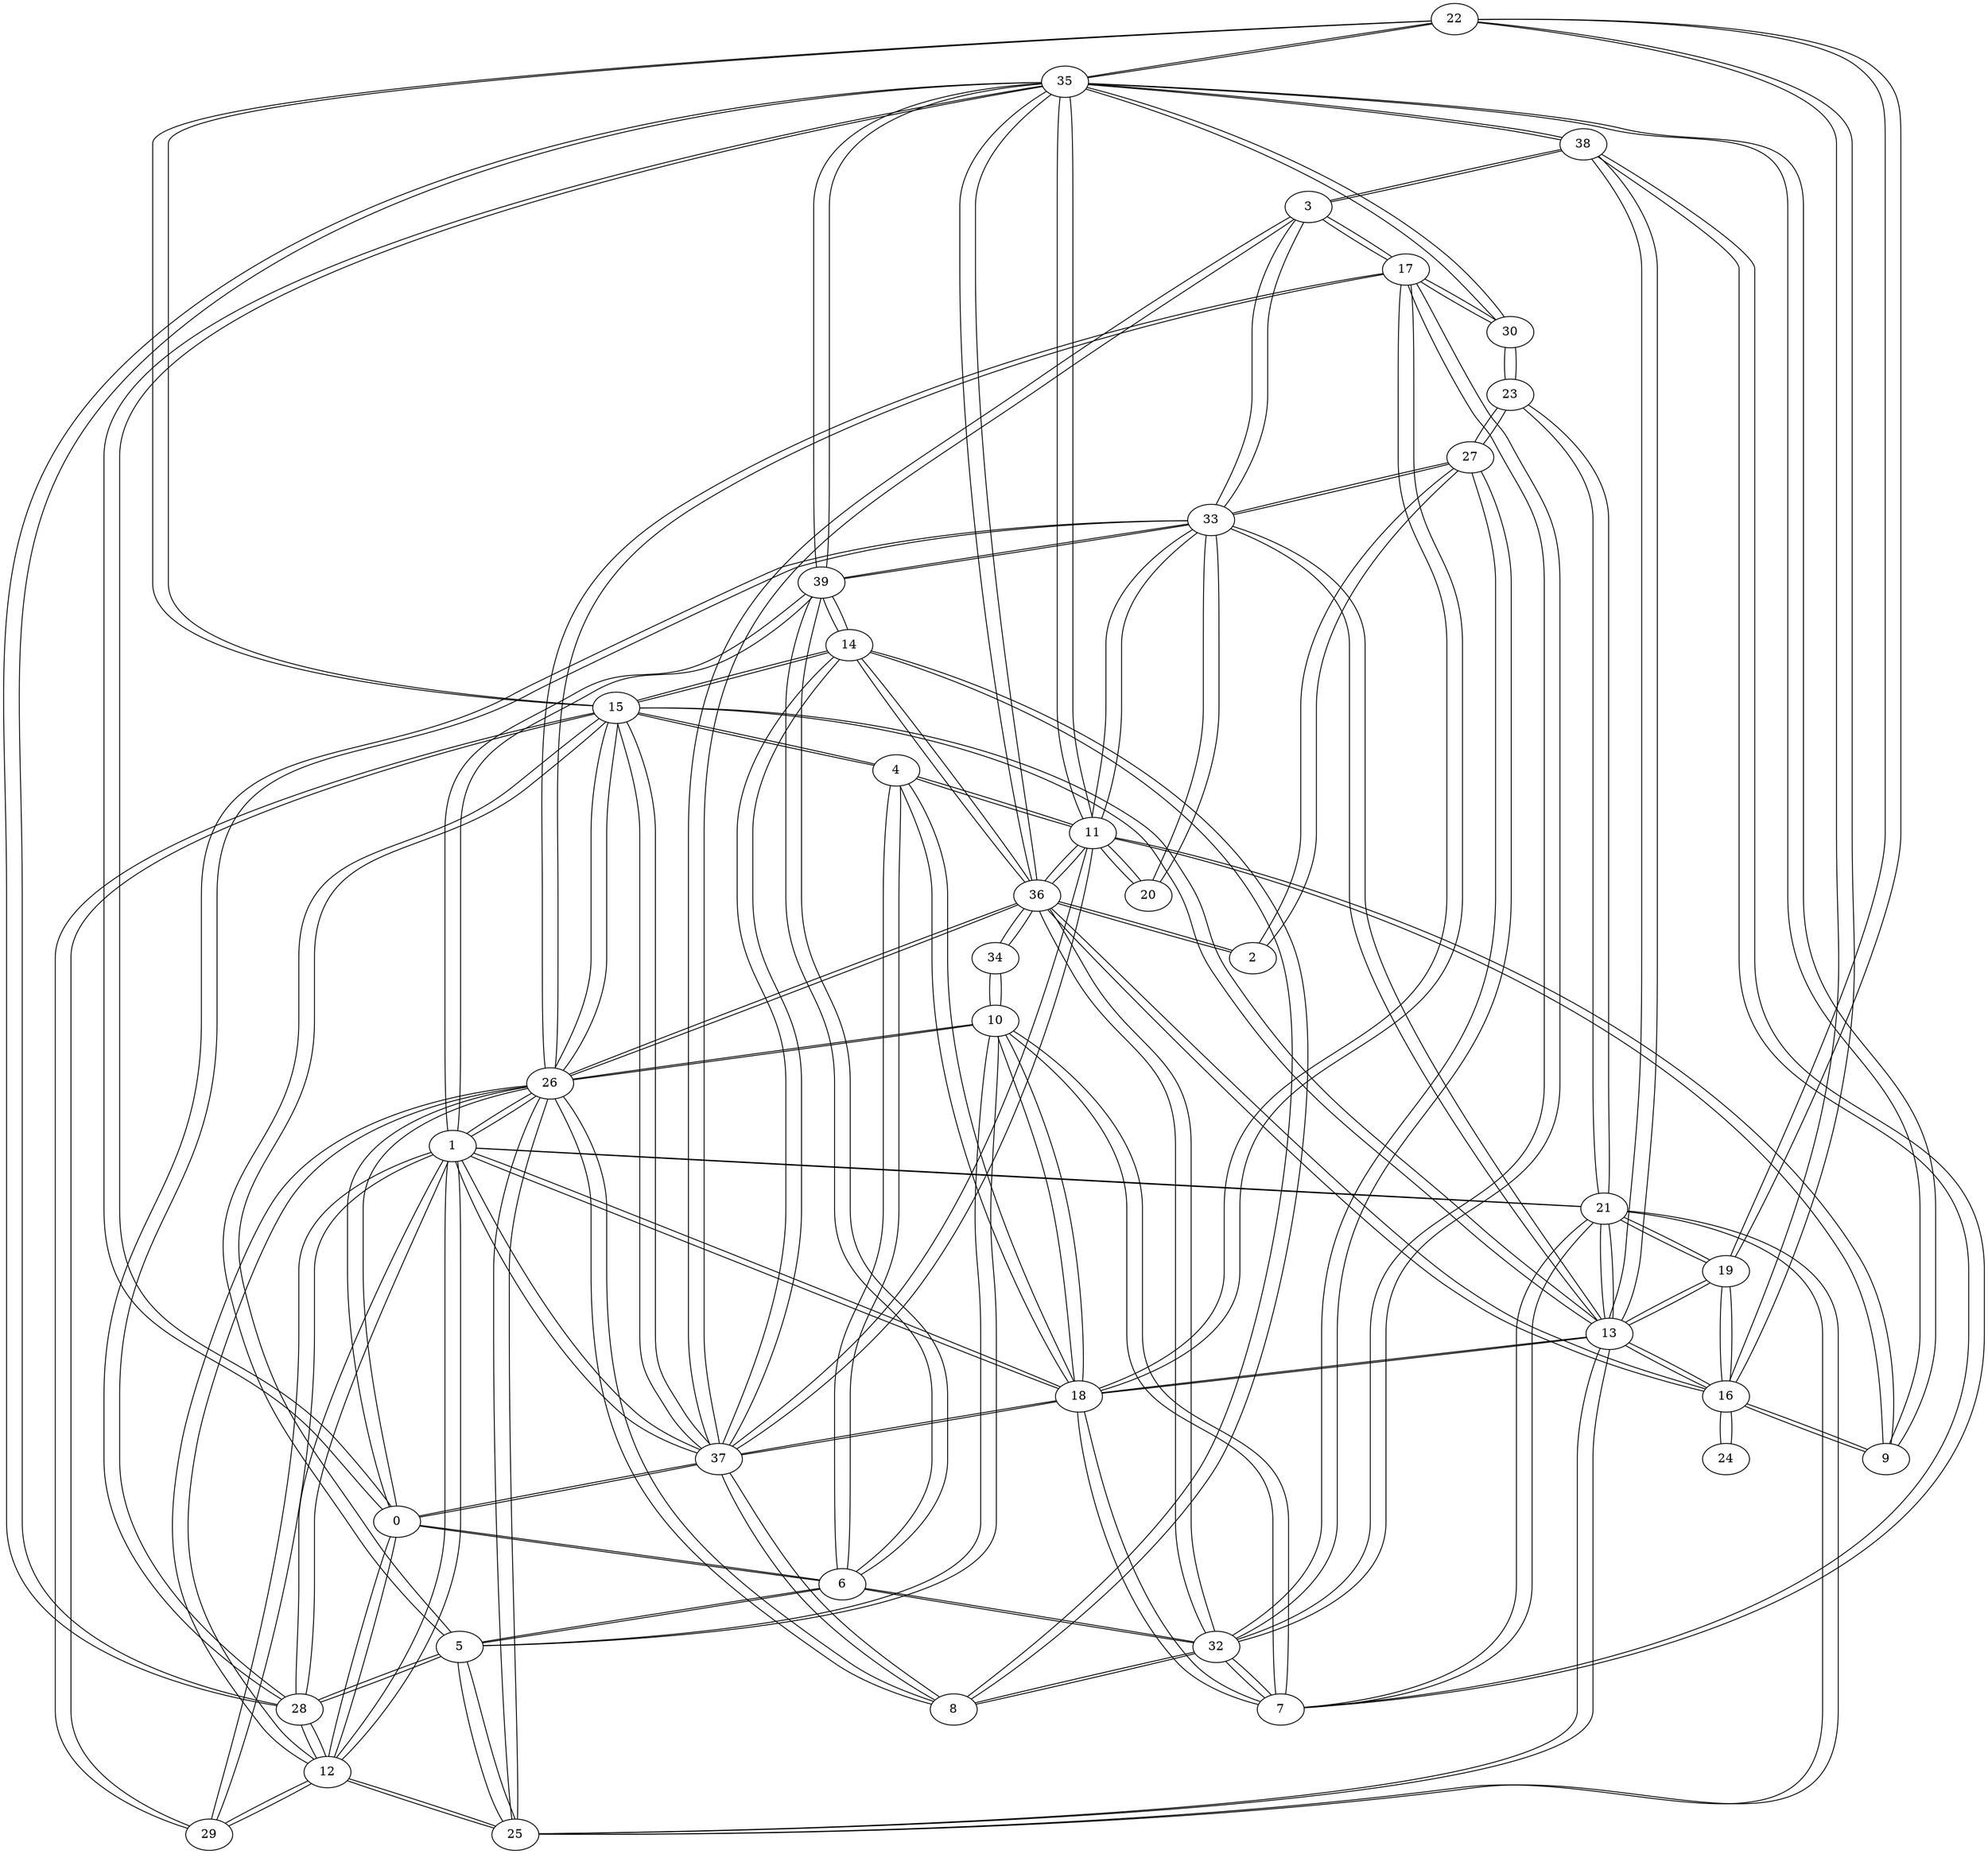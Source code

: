 graph G{
22--35;
22--16;
22--15;
22--19;
23--27;
23--30;
23--21;
24--16;
25--26;
25--21;
25--5;
25--12;
25--13;
26--8;
26--25;
26--12;
26--36;
26--0;
26--10;
26--1;
26--15;
26--17;
27--23;
27--32;
27--2;
27--33;
28--12;
28--33;
28--1;
28--35;
28--5;
29--15;
29--12;
29--1;
30--17;
30--35;
30--23;
10--5;
10--18;
10--34;
10--26;
10--7;
32--6;
32--27;
32--17;
32--8;
32--36;
32--7;
11--9;
11--33;
11--35;
11--37;
11--4;
11--36;
11--20;
33--11;
33--28;
33--3;
33--39;
33--13;
33--20;
33--27;
12--1;
12--28;
12--26;
12--25;
12--29;
12--0;
34--36;
34--10;
13--16;
13--19;
13--21;
13--33;
13--25;
13--18;
13--38;
13--15;
35--0;
35--11;
35--36;
35--22;
35--30;
35--39;
35--28;
35--38;
35--9;
14--37;
14--36;
14--8;
14--39;
14--15;
36--35;
36--34;
36--14;
36--2;
36--11;
36--26;
36--32;
36--16;
15--29;
15--5;
15--4;
15--37;
15--22;
15--26;
15--14;
15--13;
37--3;
37--1;
37--18;
37--11;
37--14;
37--0;
37--15;
37--8;
16--13;
16--9;
16--22;
16--19;
16--36;
16--24;
38--3;
38--7;
38--35;
38--13;
17--30;
17--32;
17--3;
17--18;
17--26;
39--35;
39--33;
39--6;
39--1;
39--14;
18--37;
18--7;
18--4;
18--10;
18--1;
18--13;
18--17;
19--13;
19--21;
19--16;
19--22;
0--35;
0--6;
0--37;
0--26;
0--12;
1--12;
1--37;
1--28;
1--39;
1--18;
1--21;
1--26;
1--29;
2--36;
2--27;
3--37;
3--38;
3--33;
3--17;
4--6;
4--11;
4--18;
4--15;
5--10;
5--6;
5--25;
5--15;
5--28;
6--32;
6--4;
6--0;
6--5;
6--39;
7--18;
7--38;
7--32;
7--21;
7--10;
8--26;
8--32;
8--14;
8--37;
9--11;
9--16;
9--35;
20--33;
20--11;
21--25;
21--13;
21--23;
21--19;
21--1;
21--7;
}
